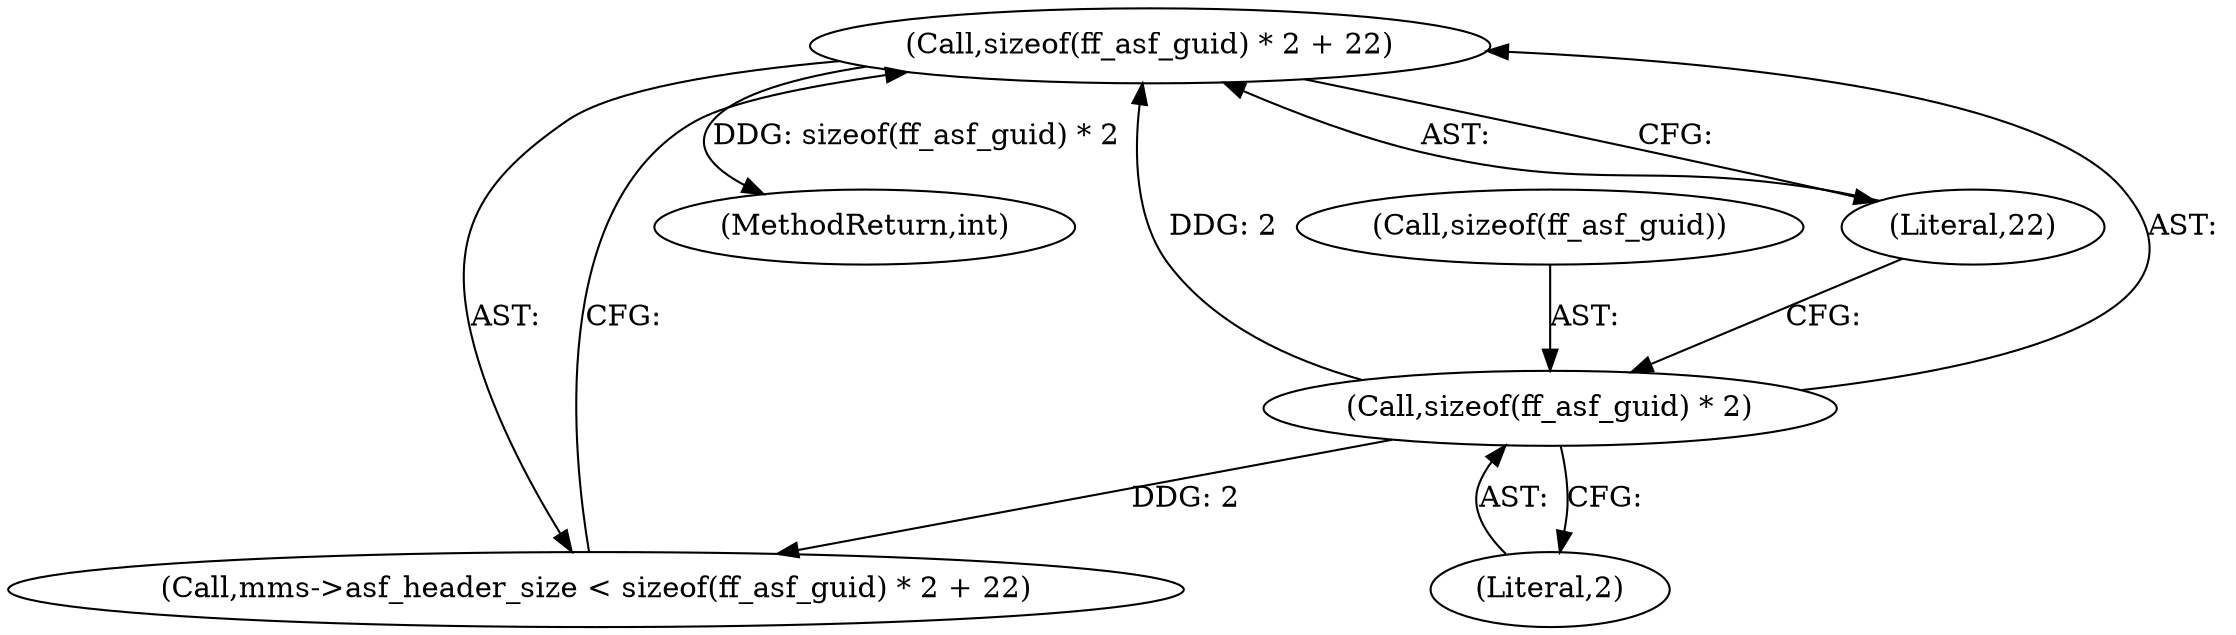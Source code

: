 digraph "0_FFmpeg_cced03dd667a5df6df8fd40d8de0bff477ee02e8@API" {
"1000129" [label="(Call,sizeof(ff_asf_guid) * 2 + 22)"];
"1000130" [label="(Call,sizeof(ff_asf_guid) * 2)"];
"1000131" [label="(Call,sizeof(ff_asf_guid))"];
"1000134" [label="(Literal,22)"];
"1000130" [label="(Call,sizeof(ff_asf_guid) * 2)"];
"1000125" [label="(Call,mms->asf_header_size < sizeof(ff_asf_guid) * 2 + 22)"];
"1000524" [label="(MethodReturn,int)"];
"1000133" [label="(Literal,2)"];
"1000129" [label="(Call,sizeof(ff_asf_guid) * 2 + 22)"];
"1000129" -> "1000125"  [label="AST: "];
"1000129" -> "1000134"  [label="CFG: "];
"1000130" -> "1000129"  [label="AST: "];
"1000134" -> "1000129"  [label="AST: "];
"1000125" -> "1000129"  [label="CFG: "];
"1000129" -> "1000524"  [label="DDG: sizeof(ff_asf_guid) * 2"];
"1000130" -> "1000129"  [label="DDG: 2"];
"1000130" -> "1000133"  [label="CFG: "];
"1000131" -> "1000130"  [label="AST: "];
"1000133" -> "1000130"  [label="AST: "];
"1000134" -> "1000130"  [label="CFG: "];
"1000130" -> "1000125"  [label="DDG: 2"];
}
